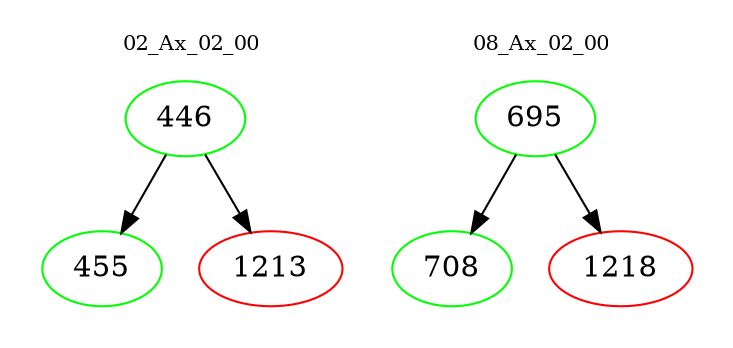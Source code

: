 digraph{
subgraph cluster_0 {
color = white
label = "02_Ax_02_00";
fontsize=10;
T0_446 [label="446", color="green"]
T0_446 -> T0_455 [color="black"]
T0_455 [label="455", color="green"]
T0_446 -> T0_1213 [color="black"]
T0_1213 [label="1213", color="red"]
}
subgraph cluster_1 {
color = white
label = "08_Ax_02_00";
fontsize=10;
T1_695 [label="695", color="green"]
T1_695 -> T1_708 [color="black"]
T1_708 [label="708", color="green"]
T1_695 -> T1_1218 [color="black"]
T1_1218 [label="1218", color="red"]
}
}
